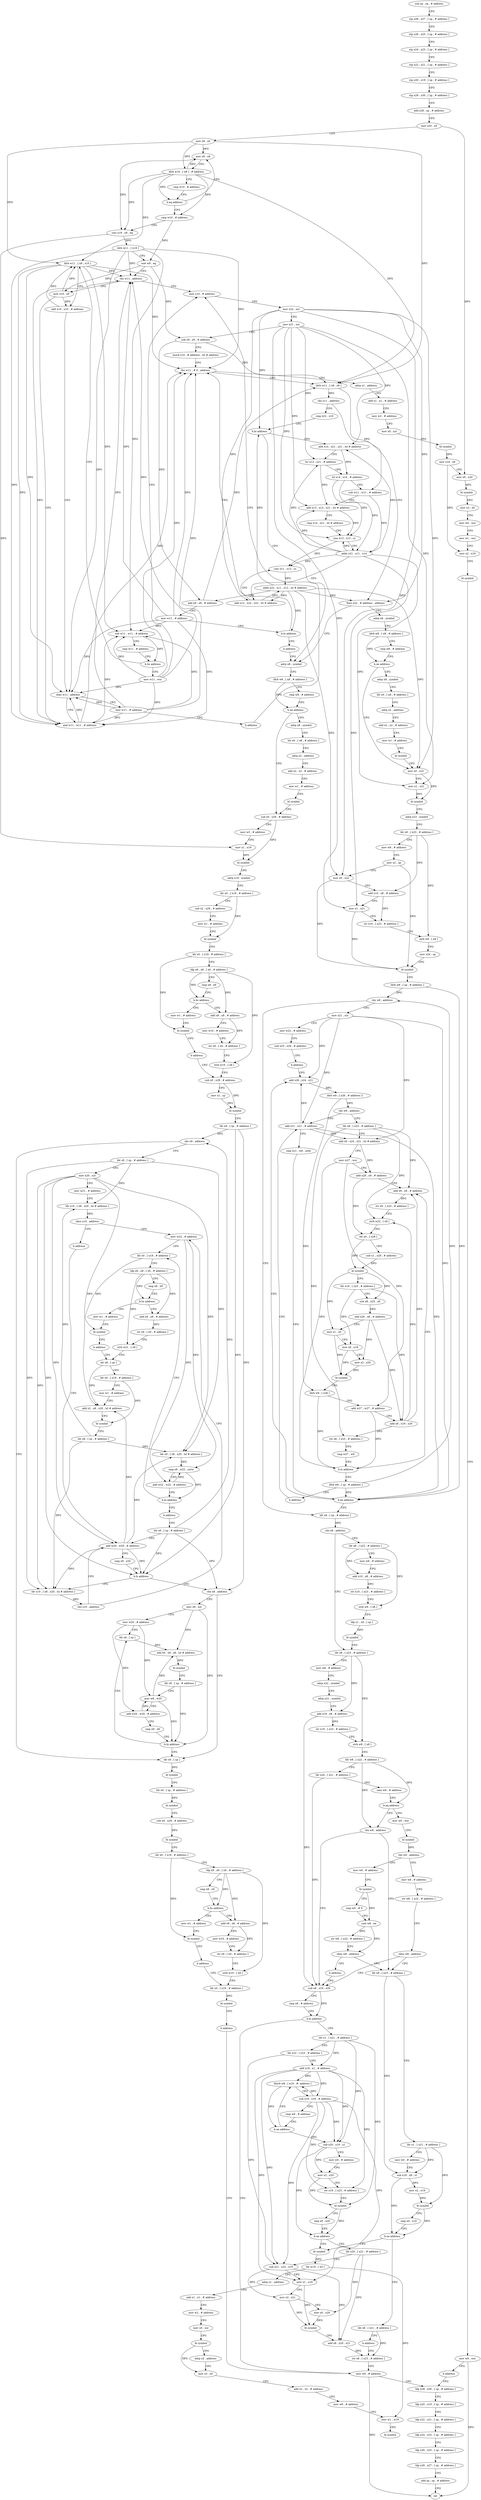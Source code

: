digraph "func" {
"4201800" [label = "sub sp , sp , # address" ]
"4201804" [label = "stp x28 , x27 , [ sp , # address ]" ]
"4201808" [label = "stp x26 , x25 , [ sp , # address ]" ]
"4201812" [label = "stp x24 , x23 , [ sp , # address ]" ]
"4201816" [label = "stp x22 , x21 , [ sp , # address ]" ]
"4201820" [label = "stp x20 , x19 , [ sp , # address ]" ]
"4201824" [label = "stp x29 , x30 , [ sp , # address ]" ]
"4201828" [label = "add x29 , sp , # address" ]
"4201832" [label = "mov x20 , x0" ]
"4201836" [label = "mov x8 , x0" ]
"4201840" [label = "mov x9 , x8" ]
"4201844" [label = "ldrb w10 , [ x8 ] , # address" ]
"4201848" [label = "cmp w10 , # address" ]
"4201852" [label = "b.eq address" ]
"4201856" [label = "cmp w10 , # address" ]
"4201860" [label = "cinc x19 , x9 , eq" ]
"4201864" [label = "ldrb w11 , [ x19 ]" ]
"4201868" [label = "cset w9 , eq" ]
"4201872" [label = "cbz w11 , address" ]
"4201920" [label = "mov x10 , # address" ]
"4201876" [label = "mov x10 , x9" ]
"4201924" [label = "mov x22 , xzr" ]
"4201928" [label = "mov x21 , xzr" ]
"4201932" [label = "sub x9 , x9 , # address" ]
"4201936" [label = "movk x10 , # address , lsl # address" ]
"4201940" [label = "tbz w11 , # 0 , address" ]
"4201880" [label = "and w11 , w11 , # address" ]
"4202020" [label = "adrp x1 , address" ]
"4202024" [label = "add x1 , x1 , # address" ]
"4202028" [label = "mov w2 , # address" ]
"4202032" [label = "mov x0 , xzr" ]
"4202036" [label = "bl symbol" ]
"4202040" [label = "mov x19 , x0" ]
"4202044" [label = "mov x0 , x20" ]
"4202048" [label = "bl symbol" ]
"4202052" [label = "mov x3 , x0" ]
"4202056" [label = "mov w0 , wzr" ]
"4202060" [label = "mov w1 , wzr" ]
"4202064" [label = "mov x2 , x19" ]
"4202068" [label = "bl symbol" ]
"4202072" [label = "mov w0 , wzr" ]
"4202076" [label = "b address" ]
"4202956" [label = "ldp x29 , x30 , [ sp , # address ]" ]
"4201944" [label = "ldrb w11 , [ x8 , x9 ]" ]
"4201948" [label = "cbz x11 , address" ]
"4202080" [label = "tbnz x22 , # address , address" ]
"4201952" [label = "cmp x22 , x10" ]
"4201916" [label = "mov w11 , wzr" ]
"4201896" [label = "ldrb w11 , [ x8 , x10 ]" ]
"4201900" [label = "add x10 , x10 , # address" ]
"4201904" [label = "cbnz w11 , address" ]
"4201908" [label = "mov w11 , # address" ]
"4202960" [label = "ldp x20 , x19 , [ sp , # address ]" ]
"4202964" [label = "ldp x22 , x21 , [ sp , # address ]" ]
"4202968" [label = "ldp x24 , x23 , [ sp , # address ]" ]
"4202972" [label = "ldp x26 , x25 , [ sp , # address ]" ]
"4202976" [label = "ldp x28 , x27 , [ sp , # address ]" ]
"4202980" [label = "add sp , sp , # address" ]
"4202984" [label = "ret" ]
"4202328" [label = "adrp x8 , symbol" ]
"4202084" [label = "adrp x8 , symbol" ]
"4201956" [label = "b.hi address" ]
"4201960" [label = "add x14 , x21 , x21 , lsl # address" ]
"4201884" [label = "sub w11 , w11 , # address" ]
"4201888" [label = "cmp w11 , # address" ]
"4201892" [label = "b.hs address" ]
"4201912" [label = "b address" ]
"4202332" [label = "ldrb w8 , [ x8 , # address ]" ]
"4202336" [label = "cmp w8 , # address" ]
"4202340" [label = "b.ne address" ]
"4202368" [label = "sub x0 , x29 , # address" ]
"4202344" [label = "adrp x8 , symbol" ]
"4202088" [label = "ldrb w8 , [ x8 , # address ]" ]
"4202092" [label = "cmp w8 , # address" ]
"4202096" [label = "b.ne address" ]
"4202124" [label = "mov x0 , x22" ]
"4202100" [label = "adrp x8 , symbol" ]
"4201964" [label = "lsr x13 , x21 , # address" ]
"4201968" [label = "lsl x14 , x14 , # address" ]
"4201972" [label = "sub w11 , w11 , # address" ]
"4201976" [label = "add x13 , x13 , x21 , lsr # address" ]
"4201980" [label = "cmp x14 , x21 , lsl # address" ]
"4201984" [label = "cinc x13 , x13 , cc" ]
"4201988" [label = "adds x21 , x11 , x14" ]
"4201992" [label = "add x12 , x22 , x22 , lsl # address" ]
"4201996" [label = "cinc x11 , x13 , cs" ]
"4202000" [label = "adds x22 , x11 , x12 , lsl # address" ]
"4202004" [label = "add x9 , x9 , # address" ]
"4202008" [label = "mov w11 , # address" ]
"4202012" [label = "b.lo address" ]
"4202016" [label = "b address" ]
"4202372" [label = "mov w2 , # address" ]
"4202376" [label = "mov x1 , x19" ]
"4202380" [label = "bl symbol" ]
"4202384" [label = "adrp x19 , symbol" ]
"4202388" [label = "ldr x0 , [ x19 , # address ]" ]
"4202392" [label = "sub x2 , x29 , # address" ]
"4202396" [label = "mov w1 , # address" ]
"4202400" [label = "bl symbol" ]
"4202404" [label = "ldr x0 , [ x19 , # address ]" ]
"4202408" [label = "ldp x8 , x9 , [ x0 , # address ]" ]
"4202412" [label = "cmp x8 , x9" ]
"4202416" [label = "b.hs address" ]
"4203016" [label = "mov w1 , # address" ]
"4202420" [label = "add x9 , x8 , # address" ]
"4202348" [label = "ldr x0 , [ x8 , # address ]" ]
"4202352" [label = "adrp x2 , address" ]
"4202356" [label = "add x2 , x2 , # address" ]
"4202360" [label = "mov w1 , # address" ]
"4202364" [label = "bl symbol" ]
"4202128" [label = "mov x1 , x21" ]
"4202132" [label = "bl symbol" ]
"4202136" [label = "adrp x23 , symbol" ]
"4202140" [label = "ldr x8 , [ x23 , # address ]" ]
"4202144" [label = "mov w9 , # address" ]
"4202148" [label = "mov x2 , sp" ]
"4202152" [label = "mov x0 , x22" ]
"4202156" [label = "add x10 , x8 , # address" ]
"4202160" [label = "mov x1 , x21" ]
"4202164" [label = "str x10 , [ x23 , # address ]" ]
"4202168" [label = "strb w9 , [ x8 ]" ]
"4202172" [label = "mov x24 , sp" ]
"4202176" [label = "bl symbol" ]
"4202180" [label = "ldrb w8 , [ sp , # address ]" ]
"4202184" [label = "cbz w8 , address" ]
"4202704" [label = "ldr x8 , [ sp , # address ]" ]
"4202188" [label = "mov x21 , xzr" ]
"4202104" [label = "ldr x0 , [ x8 , # address ]" ]
"4202108" [label = "adrp x2 , address" ]
"4202112" [label = "add x2 , x2 , # address" ]
"4202116" [label = "mov w1 , # address" ]
"4202120" [label = "bl symbol" ]
"4203020" [label = "bl symbol" ]
"4203024" [label = "b address" ]
"4202436" [label = "sub x0 , x29 , # address" ]
"4202424" [label = "mov w10 , # address" ]
"4202428" [label = "str x9 , [ x0 , # address ]" ]
"4202432" [label = "strb w10 , [ x8 ]" ]
"4202708" [label = "cbz x8 , address" ]
"4202740" [label = "ldr x8 , [ x23 , # address ]" ]
"4202712" [label = "ldr x8 , [ x23 , # address ]" ]
"4202192" [label = "mov w22 , # address" ]
"4202196" [label = "sub x25 , x29 , # address" ]
"4202200" [label = "b address" ]
"4202216" [label = "add x26 , x24 , x21" ]
"4202440" [label = "mov x1 , sp" ]
"4202444" [label = "bl symbol" ]
"4202448" [label = "ldr x9 , [ sp , # address ]" ]
"4202452" [label = "cbz x9 , address" ]
"4202636" [label = "ldr x0 , [ sp ]" ]
"4202456" [label = "ldr x8 , [ sp , # address ]" ]
"4202640" [label = "bl symbol" ]
"4202644" [label = "ldr x0 , [ sp , # address ]" ]
"4202648" [label = "bl symbol" ]
"4202652" [label = "sub x0 , x29 , # address" ]
"4202656" [label = "bl symbol" ]
"4202660" [label = "ldr x0 , [ x19 , # address ]" ]
"4202664" [label = "ldp x8 , x9 , [ x0 , # address ]" ]
"4202668" [label = "cmp x8 , x9" ]
"4202672" [label = "b.hs address" ]
"4203028" [label = "mov w1 , # address" ]
"4202676" [label = "add x9 , x8 , # address" ]
"4202460" [label = "mov x20 , xzr" ]
"4202464" [label = "mov w21 , # address" ]
"4202468" [label = "ldr x10 , [ x8 , x20 , lsl # address ]" ]
"4202472" [label = "cbnz x10 , address" ]
"4202504" [label = "mov w22 , # address" ]
"4202476" [label = "b address" ]
"4202744" [label = "mov w9 , # address" ]
"4202748" [label = "adrp x22 , symbol" ]
"4202752" [label = "adrp x21 , symbol" ]
"4202756" [label = "add x19 , x8 , # address" ]
"4202760" [label = "str x19 , [ x23 , # address ]" ]
"4202764" [label = "strb w9 , [ x8 ]" ]
"4202768" [label = "ldr w8 , [ x22 , # address ]" ]
"4202772" [label = "ldr x20 , [ x21 , # address ]" ]
"4202776" [label = "cmn w8 , # address" ]
"4202780" [label = "b.eq address" ]
"4202828" [label = "mov w0 , wzr" ]
"4202784" [label = "cbz w8 , address" ]
"4202716" [label = "mov w9 , # address" ]
"4202720" [label = "add x10 , x8 , # address" ]
"4202724" [label = "str x10 , [ x23 , # address ]" ]
"4202728" [label = "strb w9 , [ x8 ]" ]
"4202732" [label = "ldp x1 , x0 , [ sp ]" ]
"4202736" [label = "bl symbol" ]
"4202220" [label = "ldrb w9 , [ x26 , # address ]!" ]
"4202224" [label = "cbz w9 , address" ]
"4202204" [label = "add x21 , x21 , # address" ]
"4202228" [label = "ldr x8 , [ x23 , # address ]" ]
"4203032" [label = "bl symbol" ]
"4203036" [label = "b address" ]
"4202692" [label = "ldr x0 , [ x19 , # address ]" ]
"4202680" [label = "mov w10 , # address" ]
"4202684" [label = "str x9 , [ x0 , # address ]" ]
"4202688" [label = "strb w10 , [ x8 ]" ]
"4202508" [label = "ldr x0 , [ x19 , # address ]" ]
"4202484" [label = "add w20 , w20 , # address" ]
"4202832" [label = "bl symbol" ]
"4202836" [label = "cbz w0 , address" ]
"4202988" [label = "mov w0 , # address" ]
"4202840" [label = "mov w8 , # address" ]
"4202852" [label = "sub x8 , x19 , x20" ]
"4202788" [label = "ldr x8 , [ x23 , # address ]" ]
"4202208" [label = "cmp x21 , w8 , uxtb" ]
"4202212" [label = "b.hs address" ]
"4202232" [label = "add x9 , x24 , x21 , lsl # address" ]
"4202236" [label = "mov w27 , wzr" ]
"4202240" [label = "add x28 , x9 , # address" ]
"4202244" [label = "add x9 , x8 , # address" ]
"4202696" [label = "bl symbol" ]
"4202700" [label = "b address" ]
"4202952" [label = "mov w0 , # address" ]
"4202580" [label = "mov w1 , # address" ]
"4202584" [label = "bl symbol" ]
"4202588" [label = "b address" ]
"4202536" [label = "ldr x8 , [ sp ]" ]
"4202524" [label = "add x9 , x8 , # address" ]
"4202528" [label = "str x9 , [ x0 , # address ]" ]
"4202532" [label = "strb w21 , [ x8 ]" ]
"4202488" [label = "cmp x9 , x20" ]
"4202492" [label = "b.ls address" ]
"4202592" [label = "cbz x9 , address" ]
"4202496" [label = "ldr x10 , [ x8 , x20 , lsl # address ]" ]
"4202992" [label = "bl symbol" ]
"4202996" [label = "cmp w0 , # 0" ]
"4203000" [label = "cset w8 , ne" ]
"4203004" [label = "str w8 , [ x22 , # address ]" ]
"4203008" [label = "cbnz w8 , address" ]
"4203012" [label = "b address" ]
"4202844" [label = "str w8 , [ x22 , # address ]" ]
"4202848" [label = "cbnz w8 , address" ]
"4202856" [label = "cmp x8 , # address" ]
"4202860" [label = "b.lo address" ]
"4202864" [label = "ldr x1 , [ x21 , # address ]" ]
"4202792" [label = "ldr x1 , [ x21 , # address ]" ]
"4202796" [label = "mov w0 , # address" ]
"4202800" [label = "sub x19 , x8 , x1" ]
"4202804" [label = "mov x2 , x19" ]
"4202808" [label = "bl symbol" ]
"4202812" [label = "cmp x0 , x19" ]
"4202816" [label = "b.ne address" ]
"4203040" [label = "bl symbol" ]
"4202820" [label = "ldr x8 , [ x21 , # address ]" ]
"4202248" [label = "str x9 , [ x23 , # address ]" ]
"4202252" [label = "strb w22 , [ x8 ]" ]
"4202256" [label = "ldr x0 , [ x28 ]" ]
"4202260" [label = "sub x1 , x29 , # address" ]
"4202264" [label = "bl symbol" ]
"4202268" [label = "ldr x19 , [ x23 , # address ]" ]
"4202272" [label = "sub x8 , x25 , x0" ]
"4202276" [label = "add x20 , x8 , # address" ]
"4202280" [label = "mov x1 , x0" ]
"4202284" [label = "mov x0 , x19" ]
"4202288" [label = "mov x2 , x20" ]
"4202292" [label = "bl symbol" ]
"4202296" [label = "ldrb w9 , [ x26 ]" ]
"4202300" [label = "add w27 , w27 , # address" ]
"4202304" [label = "add x8 , x19 , x20" ]
"4202308" [label = "str x8 , [ x23 , # address ]" ]
"4202312" [label = "cmp w27 , w9" ]
"4202316" [label = "b.lo address" ]
"4202320" [label = "ldrb w8 , [ sp , # address ]" ]
"4202324" [label = "b address" ]
"4202540" [label = "ldr x0 , [ x19 , # address ]" ]
"4202544" [label = "mov w1 , # address" ]
"4202548" [label = "add x2 , x8 , x20 , lsl # address" ]
"4202552" [label = "bl symbol" ]
"4202556" [label = "ldr x8 , [ sp , # address ]" ]
"4202560" [label = "ldr x9 , [ x8 , x20 , lsl # address ]" ]
"4202564" [label = "cmp x9 , w22 , uxtw" ]
"4202568" [label = "add w22 , w22 , # address" ]
"4202572" [label = "b.hi address" ]
"4202576" [label = "b address" ]
"4202512" [label = "ldp x8 , x9 , [ x0 , # address ]" ]
"4202516" [label = "cmp x8 , x9" ]
"4202520" [label = "b.hs address" ]
"4202480" [label = "ldr x9 , [ sp , # address ]" ]
"4202596" [label = "mov x8 , xzr" ]
"4202500" [label = "cbz x10 , address" ]
"4202868" [label = "ldr x22 , [ x23 , # address ]" ]
"4202872" [label = "add x19 , x1 , # address" ]
"4202876" [label = "ldurb w8 , [ x19 , #- address ]" ]
"4203044" [label = "ldr w19 , [ x0 ]" ]
"4203048" [label = "adrp x1 , address" ]
"4203052" [label = "add x1 , x1 , # address" ]
"4203056" [label = "mov w2 , # address" ]
"4203060" [label = "mov x0 , xzr" ]
"4203064" [label = "bl symbol" ]
"4203068" [label = "adrp x2 , address" ]
"4203072" [label = "mov x3 , x0" ]
"4203076" [label = "add x2 , x2 , # address" ]
"4203080" [label = "mov w0 , # address" ]
"4203084" [label = "mov w1 , w19" ]
"4203088" [label = "bl symbol" ]
"4202824" [label = "b address" ]
"4202948" [label = "str x8 , [ x23 , # address ]" ]
"4202600" [label = "mov w20 , # address" ]
"4202604" [label = "ldr x9 , [ sp ]" ]
"4202880" [label = "sub x19 , x19 , # address" ]
"4202884" [label = "cmp w8 , # address" ]
"4202888" [label = "b.ne address" ]
"4202892" [label = "sub x20 , x19 , x1" ]
"4202896" [label = "mov w0 , # address" ]
"4202900" [label = "mov x2 , x20" ]
"4202904" [label = "str x19 , [ x23 , # address ]" ]
"4202908" [label = "bl symbol" ]
"4202912" [label = "cmp x0 , x20" ]
"4202916" [label = "b.ne address" ]
"4202920" [label = "ldr x20 , [ x21 , # address ]" ]
"4202608" [label = "add x0 , x9 , x8 , lsl # address" ]
"4202612" [label = "bl symbol" ]
"4202616" [label = "ldr x9 , [ sp , # address ]" ]
"4202620" [label = "mov w8 , w20" ]
"4202624" [label = "add w20 , w20 , # address" ]
"4202628" [label = "cmp x9 , x8" ]
"4202632" [label = "b.hi address" ]
"4202924" [label = "sub x21 , x22 , x19" ]
"4202928" [label = "mov x1 , x19" ]
"4202932" [label = "mov x2 , x21" ]
"4202936" [label = "mov x0 , x20" ]
"4202940" [label = "bl symbol" ]
"4202944" [label = "add x8 , x20 , x21" ]
"4201800" -> "4201804" [ label = "CFG" ]
"4201804" -> "4201808" [ label = "CFG" ]
"4201808" -> "4201812" [ label = "CFG" ]
"4201812" -> "4201816" [ label = "CFG" ]
"4201816" -> "4201820" [ label = "CFG" ]
"4201820" -> "4201824" [ label = "CFG" ]
"4201824" -> "4201828" [ label = "CFG" ]
"4201828" -> "4201832" [ label = "CFG" ]
"4201832" -> "4201836" [ label = "CFG" ]
"4201832" -> "4202044" [ label = "DFG" ]
"4201836" -> "4201840" [ label = "DFG" ]
"4201836" -> "4201844" [ label = "DFG" ]
"4201836" -> "4201944" [ label = "DFG" ]
"4201836" -> "4201896" [ label = "DFG" ]
"4201840" -> "4201844" [ label = "CFG" ]
"4201840" -> "4201860" [ label = "DFG" ]
"4201844" -> "4201848" [ label = "CFG" ]
"4201844" -> "4201840" [ label = "DFG" ]
"4201844" -> "4201852" [ label = "DFG" ]
"4201844" -> "4201856" [ label = "DFG" ]
"4201844" -> "4201860" [ label = "DFG" ]
"4201844" -> "4201944" [ label = "DFG" ]
"4201844" -> "4201896" [ label = "DFG" ]
"4201848" -> "4201852" [ label = "CFG" ]
"4201852" -> "4201840" [ label = "CFG" ]
"4201852" -> "4201856" [ label = "CFG" ]
"4201856" -> "4201860" [ label = "CFG" ]
"4201856" -> "4201868" [ label = "DFG" ]
"4201860" -> "4201864" [ label = "DFG" ]
"4201860" -> "4202376" [ label = "DFG" ]
"4201864" -> "4201868" [ label = "CFG" ]
"4201864" -> "4201872" [ label = "DFG" ]
"4201864" -> "4201940" [ label = "DFG" ]
"4201864" -> "4201880" [ label = "DFG" ]
"4201864" -> "4201884" [ label = "DFG" ]
"4201864" -> "4201904" [ label = "DFG" ]
"4201868" -> "4201872" [ label = "CFG" ]
"4201868" -> "4201932" [ label = "DFG" ]
"4201868" -> "4201876" [ label = "DFG" ]
"4201872" -> "4201920" [ label = "CFG" ]
"4201872" -> "4201876" [ label = "CFG" ]
"4201920" -> "4201924" [ label = "CFG" ]
"4201876" -> "4201880" [ label = "CFG" ]
"4201876" -> "4201896" [ label = "DFG" ]
"4201876" -> "4201900" [ label = "DFG" ]
"4201924" -> "4201928" [ label = "CFG" ]
"4201924" -> "4202080" [ label = "DFG" ]
"4201924" -> "4201956" [ label = "DFG" ]
"4201924" -> "4202124" [ label = "DFG" ]
"4201924" -> "4202152" [ label = "DFG" ]
"4201924" -> "4201992" [ label = "DFG" ]
"4201928" -> "4201932" [ label = "CFG" ]
"4201928" -> "4201960" [ label = "DFG" ]
"4201928" -> "4201964" [ label = "DFG" ]
"4201928" -> "4201976" [ label = "DFG" ]
"4201928" -> "4201984" [ label = "DFG" ]
"4201928" -> "4202128" [ label = "DFG" ]
"4201928" -> "4202160" [ label = "DFG" ]
"4201932" -> "4201936" [ label = "CFG" ]
"4201932" -> "4201944" [ label = "DFG" ]
"4201932" -> "4202004" [ label = "DFG" ]
"4201936" -> "4201940" [ label = "CFG" ]
"4201940" -> "4202020" [ label = "CFG" ]
"4201940" -> "4201944" [ label = "CFG" ]
"4201880" -> "4201884" [ label = "DFG" ]
"4201880" -> "4201872" [ label = "DFG" ]
"4201880" -> "4201940" [ label = "DFG" ]
"4201880" -> "4201904" [ label = "DFG" ]
"4202020" -> "4202024" [ label = "CFG" ]
"4202024" -> "4202028" [ label = "CFG" ]
"4202028" -> "4202032" [ label = "CFG" ]
"4202032" -> "4202036" [ label = "CFG" ]
"4202036" -> "4202040" [ label = "DFG" ]
"4202040" -> "4202044" [ label = "CFG" ]
"4202040" -> "4202064" [ label = "DFG" ]
"4202044" -> "4202048" [ label = "DFG" ]
"4202048" -> "4202052" [ label = "DFG" ]
"4202052" -> "4202056" [ label = "CFG" ]
"4202056" -> "4202060" [ label = "CFG" ]
"4202060" -> "4202064" [ label = "CFG" ]
"4202064" -> "4202068" [ label = "CFG" ]
"4202068" -> "4202072" [ label = "CFG" ]
"4202072" -> "4202076" [ label = "CFG" ]
"4202072" -> "4202984" [ label = "DFG" ]
"4202076" -> "4202956" [ label = "CFG" ]
"4202956" -> "4202960" [ label = "CFG" ]
"4201944" -> "4201948" [ label = "DFG" ]
"4201944" -> "4201972" [ label = "DFG" ]
"4201948" -> "4202080" [ label = "CFG" ]
"4201948" -> "4201952" [ label = "CFG" ]
"4202080" -> "4202328" [ label = "CFG" ]
"4202080" -> "4202084" [ label = "CFG" ]
"4201952" -> "4201956" [ label = "CFG" ]
"4201916" -> "4201920" [ label = "CFG" ]
"4201916" -> "4201872" [ label = "DFG" ]
"4201916" -> "4201940" [ label = "DFG" ]
"4201916" -> "4201880" [ label = "DFG" ]
"4201916" -> "4201884" [ label = "DFG" ]
"4201916" -> "4201904" [ label = "DFG" ]
"4201896" -> "4201900" [ label = "CFG" ]
"4201896" -> "4201872" [ label = "DFG" ]
"4201896" -> "4201940" [ label = "DFG" ]
"4201896" -> "4201880" [ label = "DFG" ]
"4201896" -> "4201884" [ label = "DFG" ]
"4201896" -> "4201904" [ label = "DFG" ]
"4201900" -> "4201904" [ label = "CFG" ]
"4201900" -> "4201896" [ label = "DFG" ]
"4201904" -> "4201880" [ label = "CFG" ]
"4201904" -> "4201908" [ label = "CFG" ]
"4201908" -> "4201912" [ label = "CFG" ]
"4201908" -> "4201872" [ label = "DFG" ]
"4201908" -> "4201940" [ label = "DFG" ]
"4201908" -> "4201880" [ label = "DFG" ]
"4201908" -> "4201884" [ label = "DFG" ]
"4201908" -> "4201904" [ label = "DFG" ]
"4202960" -> "4202964" [ label = "CFG" ]
"4202964" -> "4202968" [ label = "CFG" ]
"4202968" -> "4202972" [ label = "CFG" ]
"4202972" -> "4202976" [ label = "CFG" ]
"4202976" -> "4202980" [ label = "CFG" ]
"4202980" -> "4202984" [ label = "CFG" ]
"4202328" -> "4202332" [ label = "CFG" ]
"4202084" -> "4202088" [ label = "CFG" ]
"4201956" -> "4202328" [ label = "CFG" ]
"4201956" -> "4201960" [ label = "CFG" ]
"4201960" -> "4201964" [ label = "CFG" ]
"4201960" -> "4201968" [ label = "DFG" ]
"4201884" -> "4201888" [ label = "CFG" ]
"4201884" -> "4201892" [ label = "DFG" ]
"4201888" -> "4201892" [ label = "CFG" ]
"4201892" -> "4201916" [ label = "CFG" ]
"4201892" -> "4201896" [ label = "CFG" ]
"4201912" -> "4201920" [ label = "CFG" ]
"4202332" -> "4202336" [ label = "CFG" ]
"4202332" -> "4202340" [ label = "DFG" ]
"4202336" -> "4202340" [ label = "CFG" ]
"4202340" -> "4202368" [ label = "CFG" ]
"4202340" -> "4202344" [ label = "CFG" ]
"4202368" -> "4202372" [ label = "CFG" ]
"4202368" -> "4202380" [ label = "DFG" ]
"4202344" -> "4202348" [ label = "CFG" ]
"4202088" -> "4202092" [ label = "CFG" ]
"4202088" -> "4202096" [ label = "DFG" ]
"4202092" -> "4202096" [ label = "CFG" ]
"4202096" -> "4202124" [ label = "CFG" ]
"4202096" -> "4202100" [ label = "CFG" ]
"4202124" -> "4202128" [ label = "CFG" ]
"4202124" -> "4202132" [ label = "DFG" ]
"4202100" -> "4202104" [ label = "CFG" ]
"4201964" -> "4201968" [ label = "CFG" ]
"4201964" -> "4201976" [ label = "DFG" ]
"4201968" -> "4201972" [ label = "CFG" ]
"4201968" -> "4201984" [ label = "DFG" ]
"4201968" -> "4201988" [ label = "DFG" ]
"4201972" -> "4201976" [ label = "CFG" ]
"4201972" -> "4201988" [ label = "DFG" ]
"4201976" -> "4201980" [ label = "CFG" ]
"4201976" -> "4201984" [ label = "DFG" ]
"4201980" -> "4201984" [ label = "CFG" ]
"4201984" -> "4201988" [ label = "CFG" ]
"4201984" -> "4201996" [ label = "DFG" ]
"4201988" -> "4201992" [ label = "CFG" ]
"4201988" -> "4201960" [ label = "DFG" ]
"4201988" -> "4201964" [ label = "DFG" ]
"4201988" -> "4201976" [ label = "DFG" ]
"4201988" -> "4201984" [ label = "DFG" ]
"4201988" -> "4202128" [ label = "DFG" ]
"4201988" -> "4202160" [ label = "DFG" ]
"4201988" -> "4201996" [ label = "DFG" ]
"4201992" -> "4201996" [ label = "CFG" ]
"4201992" -> "4202000" [ label = "DFG" ]
"4201996" -> "4202000" [ label = "DFG" ]
"4202000" -> "4202004" [ label = "CFG" ]
"4202000" -> "4202080" [ label = "DFG" ]
"4202000" -> "4201956" [ label = "DFG" ]
"4202000" -> "4202124" [ label = "DFG" ]
"4202000" -> "4202152" [ label = "DFG" ]
"4202000" -> "4201992" [ label = "DFG" ]
"4202000" -> "4202012" [ label = "DFG" ]
"4202004" -> "4202008" [ label = "CFG" ]
"4202004" -> "4201944" [ label = "DFG" ]
"4202008" -> "4202012" [ label = "CFG" ]
"4202008" -> "4201872" [ label = "DFG" ]
"4202008" -> "4201940" [ label = "DFG" ]
"4202008" -> "4201880" [ label = "DFG" ]
"4202008" -> "4201884" [ label = "DFG" ]
"4202008" -> "4201904" [ label = "DFG" ]
"4202012" -> "4201940" [ label = "CFG" ]
"4202012" -> "4202016" [ label = "CFG" ]
"4202016" -> "4202328" [ label = "CFG" ]
"4202372" -> "4202376" [ label = "CFG" ]
"4202376" -> "4202380" [ label = "DFG" ]
"4202380" -> "4202384" [ label = "CFG" ]
"4202384" -> "4202388" [ label = "CFG" ]
"4202388" -> "4202392" [ label = "CFG" ]
"4202388" -> "4202400" [ label = "DFG" ]
"4202392" -> "4202396" [ label = "CFG" ]
"4202396" -> "4202400" [ label = "CFG" ]
"4202400" -> "4202404" [ label = "CFG" ]
"4202404" -> "4202408" [ label = "CFG" ]
"4202404" -> "4203020" [ label = "DFG" ]
"4202408" -> "4202412" [ label = "CFG" ]
"4202408" -> "4202416" [ label = "DFG" ]
"4202408" -> "4202420" [ label = "DFG" ]
"4202408" -> "4202432" [ label = "DFG" ]
"4202412" -> "4202416" [ label = "CFG" ]
"4202416" -> "4203016" [ label = "CFG" ]
"4202416" -> "4202420" [ label = "CFG" ]
"4203016" -> "4203020" [ label = "CFG" ]
"4202420" -> "4202424" [ label = "CFG" ]
"4202420" -> "4202428" [ label = "DFG" ]
"4202348" -> "4202352" [ label = "CFG" ]
"4202352" -> "4202356" [ label = "CFG" ]
"4202356" -> "4202360" [ label = "CFG" ]
"4202360" -> "4202364" [ label = "CFG" ]
"4202364" -> "4202368" [ label = "CFG" ]
"4202128" -> "4202132" [ label = "DFG" ]
"4202132" -> "4202136" [ label = "CFG" ]
"4202136" -> "4202140" [ label = "CFG" ]
"4202140" -> "4202144" [ label = "CFG" ]
"4202140" -> "4202156" [ label = "DFG" ]
"4202140" -> "4202168" [ label = "DFG" ]
"4202144" -> "4202148" [ label = "CFG" ]
"4202148" -> "4202152" [ label = "CFG" ]
"4202148" -> "4202176" [ label = "DFG" ]
"4202152" -> "4202156" [ label = "CFG" ]
"4202152" -> "4202176" [ label = "DFG" ]
"4202156" -> "4202160" [ label = "CFG" ]
"4202156" -> "4202164" [ label = "DFG" ]
"4202160" -> "4202164" [ label = "CFG" ]
"4202160" -> "4202176" [ label = "DFG" ]
"4202164" -> "4202168" [ label = "CFG" ]
"4202168" -> "4202172" [ label = "CFG" ]
"4202172" -> "4202176" [ label = "CFG" ]
"4202176" -> "4202180" [ label = "CFG" ]
"4202180" -> "4202184" [ label = "DFG" ]
"4202180" -> "4202212" [ label = "DFG" ]
"4202184" -> "4202704" [ label = "CFG" ]
"4202184" -> "4202188" [ label = "CFG" ]
"4202704" -> "4202708" [ label = "DFG" ]
"4202188" -> "4202192" [ label = "CFG" ]
"4202188" -> "4202216" [ label = "DFG" ]
"4202188" -> "4202204" [ label = "DFG" ]
"4202188" -> "4202212" [ label = "DFG" ]
"4202188" -> "4202232" [ label = "DFG" ]
"4202104" -> "4202108" [ label = "CFG" ]
"4202108" -> "4202112" [ label = "CFG" ]
"4202112" -> "4202116" [ label = "CFG" ]
"4202116" -> "4202120" [ label = "CFG" ]
"4202120" -> "4202124" [ label = "CFG" ]
"4203020" -> "4203024" [ label = "CFG" ]
"4203024" -> "4202436" [ label = "CFG" ]
"4202436" -> "4202440" [ label = "CFG" ]
"4202436" -> "4202444" [ label = "DFG" ]
"4202424" -> "4202428" [ label = "CFG" ]
"4202428" -> "4202432" [ label = "CFG" ]
"4202432" -> "4202436" [ label = "CFG" ]
"4202708" -> "4202740" [ label = "CFG" ]
"4202708" -> "4202712" [ label = "CFG" ]
"4202740" -> "4202744" [ label = "CFG" ]
"4202740" -> "4202756" [ label = "DFG" ]
"4202740" -> "4202764" [ label = "DFG" ]
"4202712" -> "4202716" [ label = "CFG" ]
"4202712" -> "4202720" [ label = "DFG" ]
"4202712" -> "4202728" [ label = "DFG" ]
"4202192" -> "4202196" [ label = "CFG" ]
"4202196" -> "4202200" [ label = "CFG" ]
"4202200" -> "4202216" [ label = "CFG" ]
"4202216" -> "4202220" [ label = "DFG" ]
"4202440" -> "4202444" [ label = "DFG" ]
"4202444" -> "4202448" [ label = "CFG" ]
"4202448" -> "4202452" [ label = "DFG" ]
"4202448" -> "4202492" [ label = "DFG" ]
"4202448" -> "4202592" [ label = "DFG" ]
"4202452" -> "4202636" [ label = "CFG" ]
"4202452" -> "4202456" [ label = "CFG" ]
"4202636" -> "4202640" [ label = "DFG" ]
"4202456" -> "4202460" [ label = "CFG" ]
"4202456" -> "4202468" [ label = "DFG" ]
"4202456" -> "4202496" [ label = "DFG" ]
"4202456" -> "4202560" [ label = "DFG" ]
"4202640" -> "4202644" [ label = "CFG" ]
"4202644" -> "4202648" [ label = "DFG" ]
"4202648" -> "4202652" [ label = "CFG" ]
"4202652" -> "4202656" [ label = "DFG" ]
"4202656" -> "4202660" [ label = "CFG" ]
"4202660" -> "4202664" [ label = "CFG" ]
"4202660" -> "4203032" [ label = "DFG" ]
"4202664" -> "4202668" [ label = "CFG" ]
"4202664" -> "4202672" [ label = "DFG" ]
"4202664" -> "4202676" [ label = "DFG" ]
"4202664" -> "4202688" [ label = "DFG" ]
"4202668" -> "4202672" [ label = "CFG" ]
"4202672" -> "4203028" [ label = "CFG" ]
"4202672" -> "4202676" [ label = "CFG" ]
"4203028" -> "4203032" [ label = "CFG" ]
"4202676" -> "4202680" [ label = "CFG" ]
"4202676" -> "4202684" [ label = "DFG" ]
"4202460" -> "4202464" [ label = "CFG" ]
"4202460" -> "4202484" [ label = "DFG" ]
"4202460" -> "4202492" [ label = "DFG" ]
"4202460" -> "4202496" [ label = "DFG" ]
"4202460" -> "4202548" [ label = "DFG" ]
"4202460" -> "4202560" [ label = "DFG" ]
"4202464" -> "4202468" [ label = "CFG" ]
"4202468" -> "4202472" [ label = "DFG" ]
"4202472" -> "4202504" [ label = "CFG" ]
"4202472" -> "4202476" [ label = "CFG" ]
"4202504" -> "4202508" [ label = "CFG" ]
"4202504" -> "4202564" [ label = "DFG" ]
"4202504" -> "4202568" [ label = "DFG" ]
"4202476" -> "4202484" [ label = "CFG" ]
"4202744" -> "4202748" [ label = "CFG" ]
"4202748" -> "4202752" [ label = "CFG" ]
"4202752" -> "4202756" [ label = "CFG" ]
"4202756" -> "4202760" [ label = "DFG" ]
"4202756" -> "4202852" [ label = "DFG" ]
"4202760" -> "4202764" [ label = "CFG" ]
"4202764" -> "4202768" [ label = "CFG" ]
"4202768" -> "4202772" [ label = "CFG" ]
"4202768" -> "4202780" [ label = "DFG" ]
"4202768" -> "4202784" [ label = "DFG" ]
"4202772" -> "4202776" [ label = "CFG" ]
"4202772" -> "4202852" [ label = "DFG" ]
"4202776" -> "4202780" [ label = "CFG" ]
"4202780" -> "4202828" [ label = "CFG" ]
"4202780" -> "4202784" [ label = "CFG" ]
"4202828" -> "4202832" [ label = "CFG" ]
"4202784" -> "4202852" [ label = "CFG" ]
"4202784" -> "4202788" [ label = "CFG" ]
"4202716" -> "4202720" [ label = "CFG" ]
"4202720" -> "4202724" [ label = "DFG" ]
"4202724" -> "4202728" [ label = "CFG" ]
"4202728" -> "4202732" [ label = "CFG" ]
"4202732" -> "4202736" [ label = "DFG" ]
"4202736" -> "4202740" [ label = "CFG" ]
"4202220" -> "4202224" [ label = "DFG" ]
"4202220" -> "4202296" [ label = "DFG" ]
"4202224" -> "4202204" [ label = "CFG" ]
"4202224" -> "4202228" [ label = "CFG" ]
"4202204" -> "4202208" [ label = "CFG" ]
"4202204" -> "4202216" [ label = "DFG" ]
"4202204" -> "4202212" [ label = "DFG" ]
"4202204" -> "4202232" [ label = "DFG" ]
"4202228" -> "4202232" [ label = "CFG" ]
"4202228" -> "4202244" [ label = "DFG" ]
"4202228" -> "4202252" [ label = "DFG" ]
"4202228" -> "4202308" [ label = "DFG" ]
"4203032" -> "4203036" [ label = "CFG" ]
"4203036" -> "4202692" [ label = "CFG" ]
"4202692" -> "4202696" [ label = "DFG" ]
"4202680" -> "4202684" [ label = "CFG" ]
"4202684" -> "4202688" [ label = "CFG" ]
"4202688" -> "4202692" [ label = "CFG" ]
"4202508" -> "4202512" [ label = "CFG" ]
"4202508" -> "4202584" [ label = "DFG" ]
"4202484" -> "4202488" [ label = "CFG" ]
"4202484" -> "4202492" [ label = "DFG" ]
"4202484" -> "4202496" [ label = "DFG" ]
"4202484" -> "4202548" [ label = "DFG" ]
"4202484" -> "4202560" [ label = "DFG" ]
"4202832" -> "4202836" [ label = "DFG" ]
"4202836" -> "4202988" [ label = "CFG" ]
"4202836" -> "4202840" [ label = "CFG" ]
"4202988" -> "4202992" [ label = "CFG" ]
"4202840" -> "4202844" [ label = "CFG" ]
"4202852" -> "4202856" [ label = "CFG" ]
"4202852" -> "4202860" [ label = "DFG" ]
"4202788" -> "4202792" [ label = "CFG" ]
"4202788" -> "4202800" [ label = "DFG" ]
"4202208" -> "4202212" [ label = "CFG" ]
"4202212" -> "4202704" [ label = "CFG" ]
"4202212" -> "4202216" [ label = "CFG" ]
"4202232" -> "4202236" [ label = "CFG" ]
"4202232" -> "4202240" [ label = "DFG" ]
"4202236" -> "4202240" [ label = "CFG" ]
"4202236" -> "4202300" [ label = "DFG" ]
"4202236" -> "4202316" [ label = "DFG" ]
"4202240" -> "4202244" [ label = "CFG" ]
"4202240" -> "4202256" [ label = "DFG" ]
"4202244" -> "4202248" [ label = "DFG" ]
"4202696" -> "4202700" [ label = "CFG" ]
"4202700" -> "4202952" [ label = "CFG" ]
"4202952" -> "4202956" [ label = "CFG" ]
"4202952" -> "4202984" [ label = "DFG" ]
"4202580" -> "4202584" [ label = "CFG" ]
"4202584" -> "4202588" [ label = "CFG" ]
"4202588" -> "4202536" [ label = "CFG" ]
"4202536" -> "4202540" [ label = "CFG" ]
"4202536" -> "4202548" [ label = "DFG" ]
"4202524" -> "4202528" [ label = "DFG" ]
"4202528" -> "4202532" [ label = "CFG" ]
"4202532" -> "4202536" [ label = "CFG" ]
"4202488" -> "4202492" [ label = "CFG" ]
"4202492" -> "4202592" [ label = "CFG" ]
"4202492" -> "4202496" [ label = "CFG" ]
"4202592" -> "4202636" [ label = "CFG" ]
"4202592" -> "4202596" [ label = "CFG" ]
"4202496" -> "4202500" [ label = "DFG" ]
"4202992" -> "4202996" [ label = "CFG" ]
"4202992" -> "4203000" [ label = "DFG" ]
"4202996" -> "4203000" [ label = "CFG" ]
"4203000" -> "4203004" [ label = "DFG" ]
"4203000" -> "4203008" [ label = "DFG" ]
"4203004" -> "4203008" [ label = "CFG" ]
"4203008" -> "4202788" [ label = "CFG" ]
"4203008" -> "4203012" [ label = "CFG" ]
"4203012" -> "4202852" [ label = "CFG" ]
"4202844" -> "4202848" [ label = "CFG" ]
"4202848" -> "4202788" [ label = "CFG" ]
"4202848" -> "4202852" [ label = "CFG" ]
"4202856" -> "4202860" [ label = "CFG" ]
"4202860" -> "4202952" [ label = "CFG" ]
"4202860" -> "4202864" [ label = "CFG" ]
"4202864" -> "4202868" [ label = "CFG" ]
"4202864" -> "4202872" [ label = "DFG" ]
"4202864" -> "4202892" [ label = "DFG" ]
"4202864" -> "4202908" [ label = "DFG" ]
"4202792" -> "4202796" [ label = "CFG" ]
"4202792" -> "4202800" [ label = "DFG" ]
"4202792" -> "4202808" [ label = "DFG" ]
"4202796" -> "4202800" [ label = "CFG" ]
"4202800" -> "4202804" [ label = "DFG" ]
"4202800" -> "4202816" [ label = "DFG" ]
"4202804" -> "4202808" [ label = "DFG" ]
"4202808" -> "4202812" [ label = "CFG" ]
"4202808" -> "4202816" [ label = "DFG" ]
"4202812" -> "4202816" [ label = "CFG" ]
"4202816" -> "4203040" [ label = "CFG" ]
"4202816" -> "4202820" [ label = "CFG" ]
"4203040" -> "4203044" [ label = "DFG" ]
"4202820" -> "4202824" [ label = "CFG" ]
"4202820" -> "4202948" [ label = "DFG" ]
"4202248" -> "4202252" [ label = "CFG" ]
"4202252" -> "4202256" [ label = "CFG" ]
"4202256" -> "4202260" [ label = "CFG" ]
"4202256" -> "4202264" [ label = "DFG" ]
"4202260" -> "4202264" [ label = "DFG" ]
"4202264" -> "4202268" [ label = "CFG" ]
"4202264" -> "4202272" [ label = "DFG" ]
"4202264" -> "4202280" [ label = "DFG" ]
"4202268" -> "4202272" [ label = "CFG" ]
"4202268" -> "4202284" [ label = "DFG" ]
"4202268" -> "4202304" [ label = "DFG" ]
"4202272" -> "4202276" [ label = "DFG" ]
"4202276" -> "4202280" [ label = "CFG" ]
"4202276" -> "4202288" [ label = "DFG" ]
"4202276" -> "4202304" [ label = "DFG" ]
"4202280" -> "4202284" [ label = "CFG" ]
"4202280" -> "4202292" [ label = "DFG" ]
"4202284" -> "4202288" [ label = "CFG" ]
"4202284" -> "4202292" [ label = "DFG" ]
"4202288" -> "4202292" [ label = "DFG" ]
"4202292" -> "4202296" [ label = "CFG" ]
"4202296" -> "4202300" [ label = "CFG" ]
"4202296" -> "4202316" [ label = "DFG" ]
"4202300" -> "4202304" [ label = "CFG" ]
"4202300" -> "4202316" [ label = "DFG" ]
"4202304" -> "4202308" [ label = "DFG" ]
"4202304" -> "4202244" [ label = "DFG" ]
"4202304" -> "4202252" [ label = "DFG" ]
"4202308" -> "4202312" [ label = "CFG" ]
"4202312" -> "4202316" [ label = "CFG" ]
"4202316" -> "4202244" [ label = "CFG" ]
"4202316" -> "4202320" [ label = "CFG" ]
"4202320" -> "4202324" [ label = "CFG" ]
"4202320" -> "4202184" [ label = "DFG" ]
"4202320" -> "4202212" [ label = "DFG" ]
"4202324" -> "4202204" [ label = "CFG" ]
"4202540" -> "4202544" [ label = "CFG" ]
"4202540" -> "4202552" [ label = "DFG" ]
"4202544" -> "4202548" [ label = "CFG" ]
"4202548" -> "4202552" [ label = "CFG" ]
"4202552" -> "4202556" [ label = "CFG" ]
"4202556" -> "4202560" [ label = "DFG" ]
"4202556" -> "4202468" [ label = "DFG" ]
"4202556" -> "4202496" [ label = "DFG" ]
"4202560" -> "4202564" [ label = "DFG" ]
"4202564" -> "4202568" [ label = "CFG" ]
"4202564" -> "4202572" [ label = "DFG" ]
"4202568" -> "4202572" [ label = "CFG" ]
"4202568" -> "4202564" [ label = "DFG" ]
"4202572" -> "4202508" [ label = "CFG" ]
"4202572" -> "4202576" [ label = "CFG" ]
"4202576" -> "4202480" [ label = "CFG" ]
"4202512" -> "4202516" [ label = "CFG" ]
"4202512" -> "4202520" [ label = "DFG" ]
"4202512" -> "4202524" [ label = "DFG" ]
"4202512" -> "4202532" [ label = "DFG" ]
"4202516" -> "4202520" [ label = "CFG" ]
"4202520" -> "4202580" [ label = "CFG" ]
"4202520" -> "4202524" [ label = "CFG" ]
"4202480" -> "4202484" [ label = "CFG" ]
"4202480" -> "4202452" [ label = "DFG" ]
"4202480" -> "4202592" [ label = "DFG" ]
"4202480" -> "4202492" [ label = "DFG" ]
"4202596" -> "4202600" [ label = "CFG" ]
"4202596" -> "4202608" [ label = "DFG" ]
"4202596" -> "4202632" [ label = "DFG" ]
"4202500" -> "4202484" [ label = "CFG" ]
"4202500" -> "4202504" [ label = "CFG" ]
"4202868" -> "4202872" [ label = "CFG" ]
"4202868" -> "4202924" [ label = "DFG" ]
"4202872" -> "4202876" [ label = "DFG" ]
"4202872" -> "4202880" [ label = "DFG" ]
"4202872" -> "4202892" [ label = "DFG" ]
"4202872" -> "4202904" [ label = "DFG" ]
"4202872" -> "4202924" [ label = "DFG" ]
"4202872" -> "4202928" [ label = "DFG" ]
"4202876" -> "4202880" [ label = "CFG" ]
"4202876" -> "4202888" [ label = "DFG" ]
"4203044" -> "4203048" [ label = "CFG" ]
"4203044" -> "4203084" [ label = "DFG" ]
"4203048" -> "4203052" [ label = "CFG" ]
"4203052" -> "4203056" [ label = "CFG" ]
"4203056" -> "4203060" [ label = "CFG" ]
"4203060" -> "4203064" [ label = "CFG" ]
"4203064" -> "4203068" [ label = "CFG" ]
"4203064" -> "4203072" [ label = "DFG" ]
"4203068" -> "4203072" [ label = "CFG" ]
"4203072" -> "4203076" [ label = "CFG" ]
"4203076" -> "4203080" [ label = "CFG" ]
"4203080" -> "4203084" [ label = "CFG" ]
"4203084" -> "4203088" [ label = "CFG" ]
"4202824" -> "4202948" [ label = "CFG" ]
"4202948" -> "4202952" [ label = "CFG" ]
"4202600" -> "4202604" [ label = "CFG" ]
"4202600" -> "4202620" [ label = "DFG" ]
"4202600" -> "4202624" [ label = "DFG" ]
"4202604" -> "4202608" [ label = "DFG" ]
"4202880" -> "4202884" [ label = "CFG" ]
"4202880" -> "4202876" [ label = "DFG" ]
"4202880" -> "4202892" [ label = "DFG" ]
"4202880" -> "4202904" [ label = "DFG" ]
"4202880" -> "4202924" [ label = "DFG" ]
"4202880" -> "4202928" [ label = "DFG" ]
"4202884" -> "4202888" [ label = "CFG" ]
"4202888" -> "4202876" [ label = "CFG" ]
"4202888" -> "4202892" [ label = "CFG" ]
"4202892" -> "4202896" [ label = "CFG" ]
"4202892" -> "4202900" [ label = "DFG" ]
"4202892" -> "4202916" [ label = "DFG" ]
"4202896" -> "4202900" [ label = "CFG" ]
"4202900" -> "4202904" [ label = "CFG" ]
"4202900" -> "4202908" [ label = "DFG" ]
"4202904" -> "4202908" [ label = "CFG" ]
"4202908" -> "4202912" [ label = "CFG" ]
"4202908" -> "4202916" [ label = "DFG" ]
"4202912" -> "4202916" [ label = "CFG" ]
"4202916" -> "4203040" [ label = "CFG" ]
"4202916" -> "4202920" [ label = "CFG" ]
"4202920" -> "4202924" [ label = "CFG" ]
"4202920" -> "4202936" [ label = "DFG" ]
"4202920" -> "4202944" [ label = "DFG" ]
"4202608" -> "4202612" [ label = "DFG" ]
"4202612" -> "4202616" [ label = "CFG" ]
"4202616" -> "4202620" [ label = "CFG" ]
"4202616" -> "4202632" [ label = "DFG" ]
"4202620" -> "4202624" [ label = "CFG" ]
"4202620" -> "4202608" [ label = "DFG" ]
"4202620" -> "4202632" [ label = "DFG" ]
"4202624" -> "4202628" [ label = "CFG" ]
"4202624" -> "4202620" [ label = "DFG" ]
"4202628" -> "4202632" [ label = "CFG" ]
"4202632" -> "4202604" [ label = "CFG" ]
"4202632" -> "4202636" [ label = "CFG" ]
"4202924" -> "4202928" [ label = "CFG" ]
"4202924" -> "4202932" [ label = "DFG" ]
"4202924" -> "4202944" [ label = "DFG" ]
"4202928" -> "4202932" [ label = "CFG" ]
"4202928" -> "4202940" [ label = "DFG" ]
"4202932" -> "4202936" [ label = "CFG" ]
"4202932" -> "4202940" [ label = "DFG" ]
"4202936" -> "4202940" [ label = "DFG" ]
"4202940" -> "4202944" [ label = "CFG" ]
"4202944" -> "4202948" [ label = "DFG" ]
}
